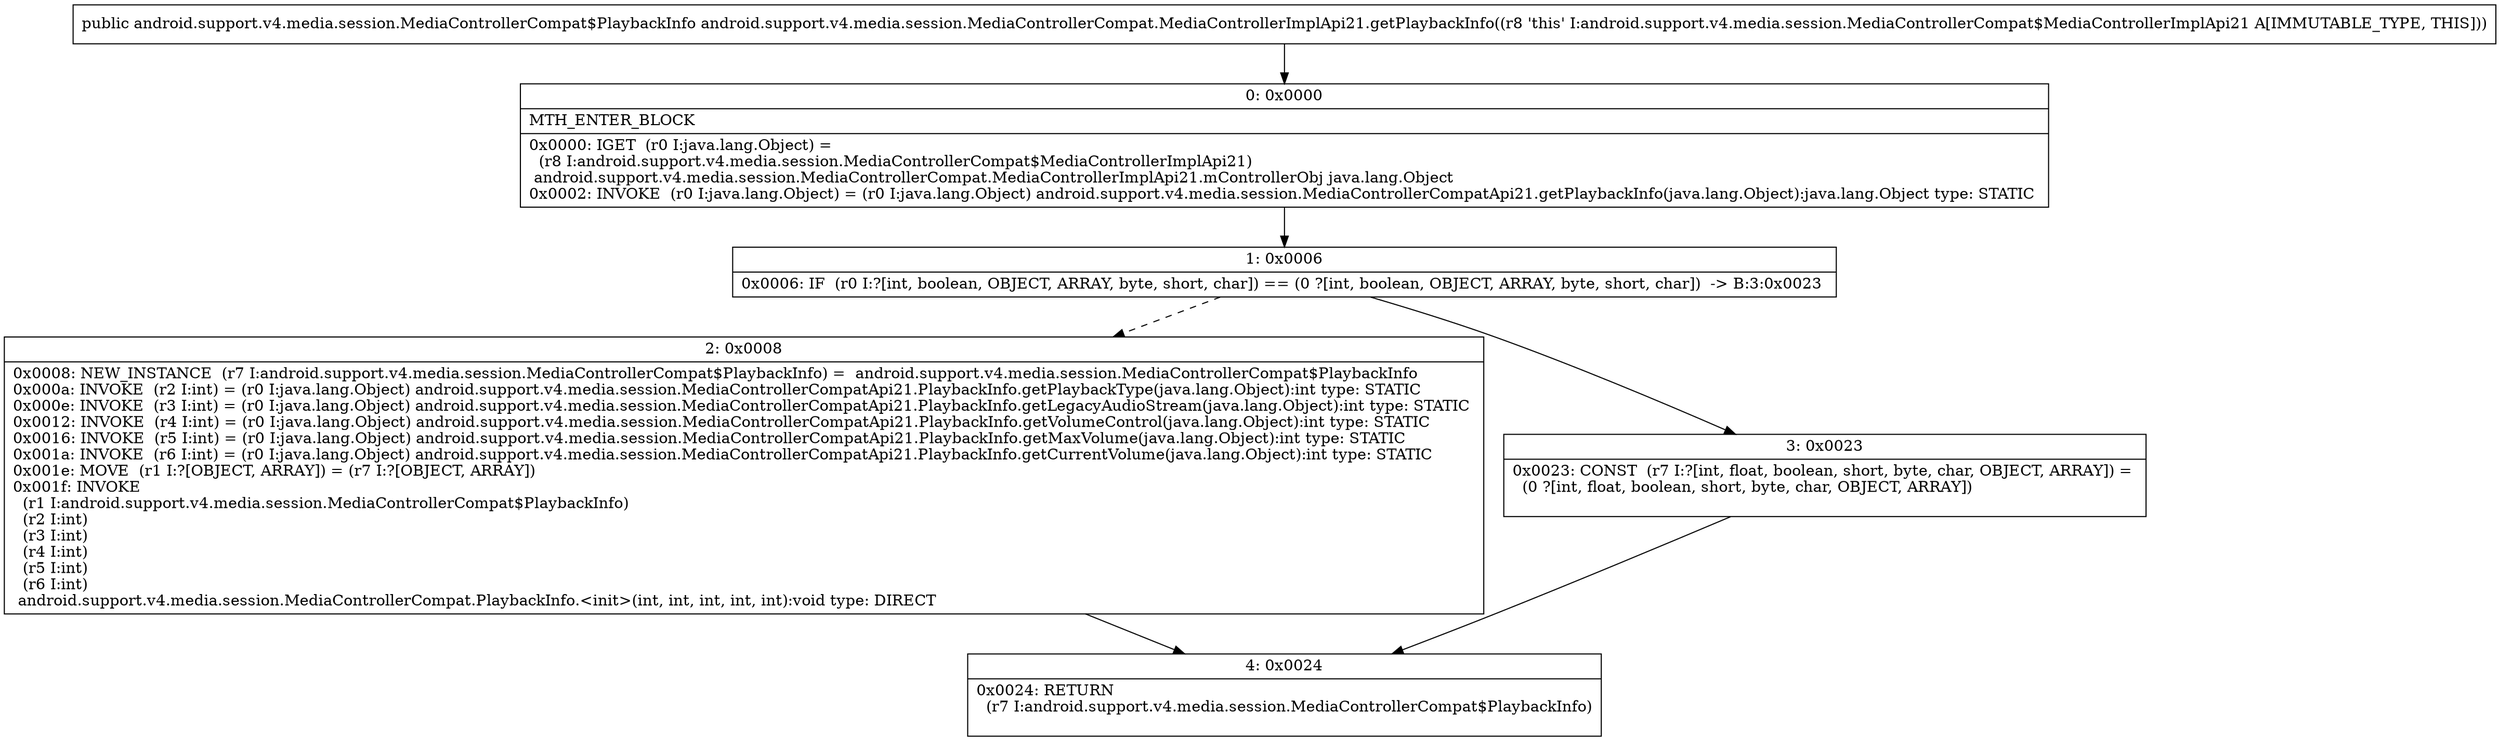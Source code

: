 digraph "CFG forandroid.support.v4.media.session.MediaControllerCompat.MediaControllerImplApi21.getPlaybackInfo()Landroid\/support\/v4\/media\/session\/MediaControllerCompat$PlaybackInfo;" {
Node_0 [shape=record,label="{0\:\ 0x0000|MTH_ENTER_BLOCK\l|0x0000: IGET  (r0 I:java.lang.Object) = \l  (r8 I:android.support.v4.media.session.MediaControllerCompat$MediaControllerImplApi21)\l android.support.v4.media.session.MediaControllerCompat.MediaControllerImplApi21.mControllerObj java.lang.Object \l0x0002: INVOKE  (r0 I:java.lang.Object) = (r0 I:java.lang.Object) android.support.v4.media.session.MediaControllerCompatApi21.getPlaybackInfo(java.lang.Object):java.lang.Object type: STATIC \l}"];
Node_1 [shape=record,label="{1\:\ 0x0006|0x0006: IF  (r0 I:?[int, boolean, OBJECT, ARRAY, byte, short, char]) == (0 ?[int, boolean, OBJECT, ARRAY, byte, short, char])  \-\> B:3:0x0023 \l}"];
Node_2 [shape=record,label="{2\:\ 0x0008|0x0008: NEW_INSTANCE  (r7 I:android.support.v4.media.session.MediaControllerCompat$PlaybackInfo) =  android.support.v4.media.session.MediaControllerCompat$PlaybackInfo \l0x000a: INVOKE  (r2 I:int) = (r0 I:java.lang.Object) android.support.v4.media.session.MediaControllerCompatApi21.PlaybackInfo.getPlaybackType(java.lang.Object):int type: STATIC \l0x000e: INVOKE  (r3 I:int) = (r0 I:java.lang.Object) android.support.v4.media.session.MediaControllerCompatApi21.PlaybackInfo.getLegacyAudioStream(java.lang.Object):int type: STATIC \l0x0012: INVOKE  (r4 I:int) = (r0 I:java.lang.Object) android.support.v4.media.session.MediaControllerCompatApi21.PlaybackInfo.getVolumeControl(java.lang.Object):int type: STATIC \l0x0016: INVOKE  (r5 I:int) = (r0 I:java.lang.Object) android.support.v4.media.session.MediaControllerCompatApi21.PlaybackInfo.getMaxVolume(java.lang.Object):int type: STATIC \l0x001a: INVOKE  (r6 I:int) = (r0 I:java.lang.Object) android.support.v4.media.session.MediaControllerCompatApi21.PlaybackInfo.getCurrentVolume(java.lang.Object):int type: STATIC \l0x001e: MOVE  (r1 I:?[OBJECT, ARRAY]) = (r7 I:?[OBJECT, ARRAY]) \l0x001f: INVOKE  \l  (r1 I:android.support.v4.media.session.MediaControllerCompat$PlaybackInfo)\l  (r2 I:int)\l  (r3 I:int)\l  (r4 I:int)\l  (r5 I:int)\l  (r6 I:int)\l android.support.v4.media.session.MediaControllerCompat.PlaybackInfo.\<init\>(int, int, int, int, int):void type: DIRECT \l}"];
Node_3 [shape=record,label="{3\:\ 0x0023|0x0023: CONST  (r7 I:?[int, float, boolean, short, byte, char, OBJECT, ARRAY]) = \l  (0 ?[int, float, boolean, short, byte, char, OBJECT, ARRAY])\l \l}"];
Node_4 [shape=record,label="{4\:\ 0x0024|0x0024: RETURN  \l  (r7 I:android.support.v4.media.session.MediaControllerCompat$PlaybackInfo)\l \l}"];
MethodNode[shape=record,label="{public android.support.v4.media.session.MediaControllerCompat$PlaybackInfo android.support.v4.media.session.MediaControllerCompat.MediaControllerImplApi21.getPlaybackInfo((r8 'this' I:android.support.v4.media.session.MediaControllerCompat$MediaControllerImplApi21 A[IMMUTABLE_TYPE, THIS])) }"];
MethodNode -> Node_0;
Node_0 -> Node_1;
Node_1 -> Node_2[style=dashed];
Node_1 -> Node_3;
Node_2 -> Node_4;
Node_3 -> Node_4;
}

